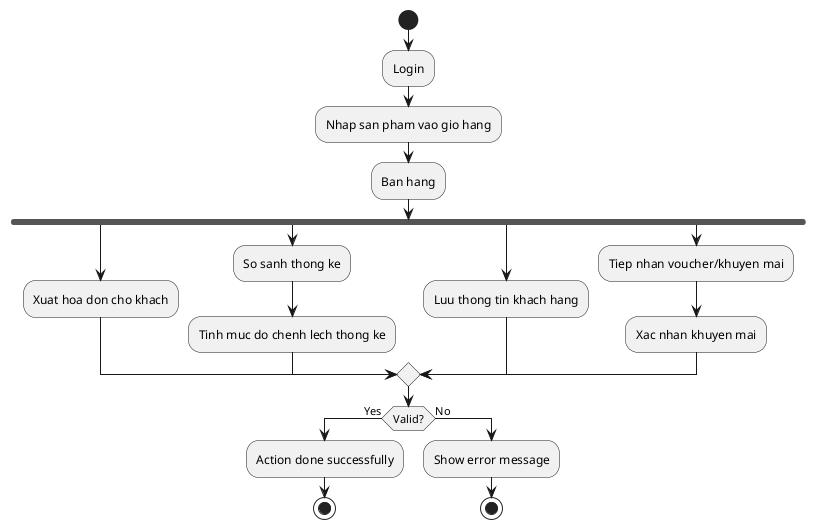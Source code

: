 @startuml Thong ke doanh thu

start
:Login;
:Nhap san pham vao gio hang;
:Ban hang;
fork
:Xuat hoa don cho khach;

fork again
:So sanh thong ke;
:Tinh muc do chenh lech thong ke;

fork again
:Luu thong tin khach hang;

fork again
:Tiep nhan voucher/khuyen mai;
:Xac nhan khuyen mai;

end merge
if (Valid?) then (Yes)
:Action done successfully;
stop
else (No)
:Show error message;
stop